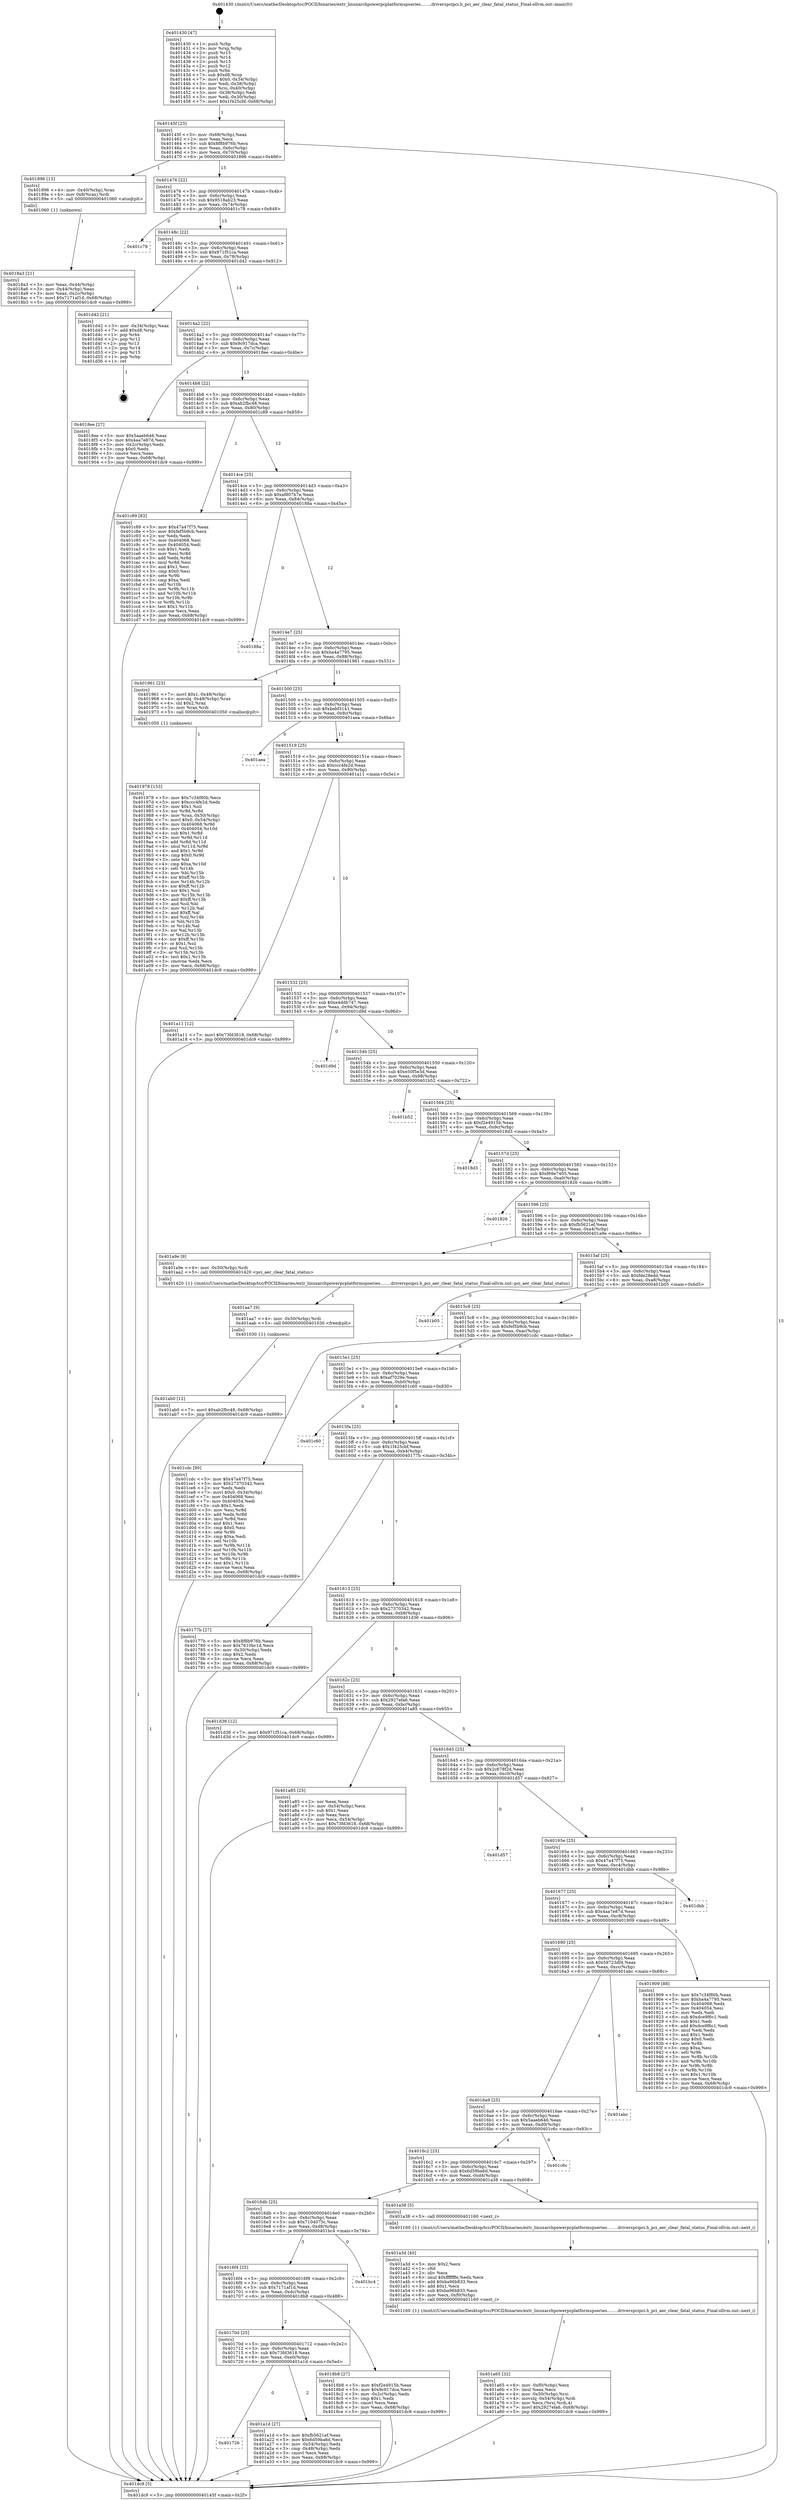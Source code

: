 digraph "0x401430" {
  label = "0x401430 (/mnt/c/Users/mathe/Desktop/tcc/POCII/binaries/extr_linuxarchpowerpcplatformspseries........driverspcipci.h_pci_aer_clear_fatal_status_Final-ollvm.out::main(0))"
  labelloc = "t"
  node[shape=record]

  Entry [label="",width=0.3,height=0.3,shape=circle,fillcolor=black,style=filled]
  "0x40145f" [label="{
     0x40145f [23]\l
     | [instrs]\l
     &nbsp;&nbsp;0x40145f \<+3\>: mov -0x68(%rbp),%eax\l
     &nbsp;&nbsp;0x401462 \<+2\>: mov %eax,%ecx\l
     &nbsp;&nbsp;0x401464 \<+6\>: sub $0x8f8b976b,%ecx\l
     &nbsp;&nbsp;0x40146a \<+3\>: mov %eax,-0x6c(%rbp)\l
     &nbsp;&nbsp;0x40146d \<+3\>: mov %ecx,-0x70(%rbp)\l
     &nbsp;&nbsp;0x401470 \<+6\>: je 0000000000401896 \<main+0x466\>\l
  }"]
  "0x401896" [label="{
     0x401896 [13]\l
     | [instrs]\l
     &nbsp;&nbsp;0x401896 \<+4\>: mov -0x40(%rbp),%rax\l
     &nbsp;&nbsp;0x40189a \<+4\>: mov 0x8(%rax),%rdi\l
     &nbsp;&nbsp;0x40189e \<+5\>: call 0000000000401060 \<atoi@plt\>\l
     | [calls]\l
     &nbsp;&nbsp;0x401060 \{1\} (unknown)\l
  }"]
  "0x401476" [label="{
     0x401476 [22]\l
     | [instrs]\l
     &nbsp;&nbsp;0x401476 \<+5\>: jmp 000000000040147b \<main+0x4b\>\l
     &nbsp;&nbsp;0x40147b \<+3\>: mov -0x6c(%rbp),%eax\l
     &nbsp;&nbsp;0x40147e \<+5\>: sub $0x9518ab23,%eax\l
     &nbsp;&nbsp;0x401483 \<+3\>: mov %eax,-0x74(%rbp)\l
     &nbsp;&nbsp;0x401486 \<+6\>: je 0000000000401c78 \<main+0x848\>\l
  }"]
  Exit [label="",width=0.3,height=0.3,shape=circle,fillcolor=black,style=filled,peripheries=2]
  "0x401c78" [label="{
     0x401c78\l
  }", style=dashed]
  "0x40148c" [label="{
     0x40148c [22]\l
     | [instrs]\l
     &nbsp;&nbsp;0x40148c \<+5\>: jmp 0000000000401491 \<main+0x61\>\l
     &nbsp;&nbsp;0x401491 \<+3\>: mov -0x6c(%rbp),%eax\l
     &nbsp;&nbsp;0x401494 \<+5\>: sub $0x971f51ca,%eax\l
     &nbsp;&nbsp;0x401499 \<+3\>: mov %eax,-0x78(%rbp)\l
     &nbsp;&nbsp;0x40149c \<+6\>: je 0000000000401d42 \<main+0x912\>\l
  }"]
  "0x401ab0" [label="{
     0x401ab0 [12]\l
     | [instrs]\l
     &nbsp;&nbsp;0x401ab0 \<+7\>: movl $0xab2fbc48,-0x68(%rbp)\l
     &nbsp;&nbsp;0x401ab7 \<+5\>: jmp 0000000000401dc9 \<main+0x999\>\l
  }"]
  "0x401d42" [label="{
     0x401d42 [21]\l
     | [instrs]\l
     &nbsp;&nbsp;0x401d42 \<+3\>: mov -0x34(%rbp),%eax\l
     &nbsp;&nbsp;0x401d45 \<+7\>: add $0xd8,%rsp\l
     &nbsp;&nbsp;0x401d4c \<+1\>: pop %rbx\l
     &nbsp;&nbsp;0x401d4d \<+2\>: pop %r12\l
     &nbsp;&nbsp;0x401d4f \<+2\>: pop %r13\l
     &nbsp;&nbsp;0x401d51 \<+2\>: pop %r14\l
     &nbsp;&nbsp;0x401d53 \<+2\>: pop %r15\l
     &nbsp;&nbsp;0x401d55 \<+1\>: pop %rbp\l
     &nbsp;&nbsp;0x401d56 \<+1\>: ret\l
  }"]
  "0x4014a2" [label="{
     0x4014a2 [22]\l
     | [instrs]\l
     &nbsp;&nbsp;0x4014a2 \<+5\>: jmp 00000000004014a7 \<main+0x77\>\l
     &nbsp;&nbsp;0x4014a7 \<+3\>: mov -0x6c(%rbp),%eax\l
     &nbsp;&nbsp;0x4014aa \<+5\>: sub $0x9c917dca,%eax\l
     &nbsp;&nbsp;0x4014af \<+3\>: mov %eax,-0x7c(%rbp)\l
     &nbsp;&nbsp;0x4014b2 \<+6\>: je 00000000004018ee \<main+0x4be\>\l
  }"]
  "0x401aa7" [label="{
     0x401aa7 [9]\l
     | [instrs]\l
     &nbsp;&nbsp;0x401aa7 \<+4\>: mov -0x50(%rbp),%rdi\l
     &nbsp;&nbsp;0x401aab \<+5\>: call 0000000000401030 \<free@plt\>\l
     | [calls]\l
     &nbsp;&nbsp;0x401030 \{1\} (unknown)\l
  }"]
  "0x4018ee" [label="{
     0x4018ee [27]\l
     | [instrs]\l
     &nbsp;&nbsp;0x4018ee \<+5\>: mov $0x5aaeb646,%eax\l
     &nbsp;&nbsp;0x4018f3 \<+5\>: mov $0x4aa7e87d,%ecx\l
     &nbsp;&nbsp;0x4018f8 \<+3\>: mov -0x2c(%rbp),%edx\l
     &nbsp;&nbsp;0x4018fb \<+3\>: cmp $0x0,%edx\l
     &nbsp;&nbsp;0x4018fe \<+3\>: cmove %ecx,%eax\l
     &nbsp;&nbsp;0x401901 \<+3\>: mov %eax,-0x68(%rbp)\l
     &nbsp;&nbsp;0x401904 \<+5\>: jmp 0000000000401dc9 \<main+0x999\>\l
  }"]
  "0x4014b8" [label="{
     0x4014b8 [22]\l
     | [instrs]\l
     &nbsp;&nbsp;0x4014b8 \<+5\>: jmp 00000000004014bd \<main+0x8d\>\l
     &nbsp;&nbsp;0x4014bd \<+3\>: mov -0x6c(%rbp),%eax\l
     &nbsp;&nbsp;0x4014c0 \<+5\>: sub $0xab2fbc48,%eax\l
     &nbsp;&nbsp;0x4014c5 \<+3\>: mov %eax,-0x80(%rbp)\l
     &nbsp;&nbsp;0x4014c8 \<+6\>: je 0000000000401c89 \<main+0x859\>\l
  }"]
  "0x401a65" [label="{
     0x401a65 [32]\l
     | [instrs]\l
     &nbsp;&nbsp;0x401a65 \<+6\>: mov -0xf0(%rbp),%ecx\l
     &nbsp;&nbsp;0x401a6b \<+3\>: imul %eax,%ecx\l
     &nbsp;&nbsp;0x401a6e \<+4\>: mov -0x50(%rbp),%rsi\l
     &nbsp;&nbsp;0x401a72 \<+4\>: movslq -0x54(%rbp),%rdi\l
     &nbsp;&nbsp;0x401a76 \<+3\>: mov %ecx,(%rsi,%rdi,4)\l
     &nbsp;&nbsp;0x401a79 \<+7\>: movl $0x2927efa6,-0x68(%rbp)\l
     &nbsp;&nbsp;0x401a80 \<+5\>: jmp 0000000000401dc9 \<main+0x999\>\l
  }"]
  "0x401c89" [label="{
     0x401c89 [83]\l
     | [instrs]\l
     &nbsp;&nbsp;0x401c89 \<+5\>: mov $0x47a47f75,%eax\l
     &nbsp;&nbsp;0x401c8e \<+5\>: mov $0xfef5b9cb,%ecx\l
     &nbsp;&nbsp;0x401c93 \<+2\>: xor %edx,%edx\l
     &nbsp;&nbsp;0x401c95 \<+7\>: mov 0x404068,%esi\l
     &nbsp;&nbsp;0x401c9c \<+7\>: mov 0x404054,%edi\l
     &nbsp;&nbsp;0x401ca3 \<+3\>: sub $0x1,%edx\l
     &nbsp;&nbsp;0x401ca6 \<+3\>: mov %esi,%r8d\l
     &nbsp;&nbsp;0x401ca9 \<+3\>: add %edx,%r8d\l
     &nbsp;&nbsp;0x401cac \<+4\>: imul %r8d,%esi\l
     &nbsp;&nbsp;0x401cb0 \<+3\>: and $0x1,%esi\l
     &nbsp;&nbsp;0x401cb3 \<+3\>: cmp $0x0,%esi\l
     &nbsp;&nbsp;0x401cb6 \<+4\>: sete %r9b\l
     &nbsp;&nbsp;0x401cba \<+3\>: cmp $0xa,%edi\l
     &nbsp;&nbsp;0x401cbd \<+4\>: setl %r10b\l
     &nbsp;&nbsp;0x401cc1 \<+3\>: mov %r9b,%r11b\l
     &nbsp;&nbsp;0x401cc4 \<+3\>: and %r10b,%r11b\l
     &nbsp;&nbsp;0x401cc7 \<+3\>: xor %r10b,%r9b\l
     &nbsp;&nbsp;0x401cca \<+3\>: or %r9b,%r11b\l
     &nbsp;&nbsp;0x401ccd \<+4\>: test $0x1,%r11b\l
     &nbsp;&nbsp;0x401cd1 \<+3\>: cmovne %ecx,%eax\l
     &nbsp;&nbsp;0x401cd4 \<+3\>: mov %eax,-0x68(%rbp)\l
     &nbsp;&nbsp;0x401cd7 \<+5\>: jmp 0000000000401dc9 \<main+0x999\>\l
  }"]
  "0x4014ce" [label="{
     0x4014ce [25]\l
     | [instrs]\l
     &nbsp;&nbsp;0x4014ce \<+5\>: jmp 00000000004014d3 \<main+0xa3\>\l
     &nbsp;&nbsp;0x4014d3 \<+3\>: mov -0x6c(%rbp),%eax\l
     &nbsp;&nbsp;0x4014d6 \<+5\>: sub $0xaf807b7e,%eax\l
     &nbsp;&nbsp;0x4014db \<+6\>: mov %eax,-0x84(%rbp)\l
     &nbsp;&nbsp;0x4014e1 \<+6\>: je 000000000040188a \<main+0x45a\>\l
  }"]
  "0x401a3d" [label="{
     0x401a3d [40]\l
     | [instrs]\l
     &nbsp;&nbsp;0x401a3d \<+5\>: mov $0x2,%ecx\l
     &nbsp;&nbsp;0x401a42 \<+1\>: cltd\l
     &nbsp;&nbsp;0x401a43 \<+2\>: idiv %ecx\l
     &nbsp;&nbsp;0x401a45 \<+6\>: imul $0xfffffffe,%edx,%ecx\l
     &nbsp;&nbsp;0x401a4b \<+6\>: add $0xba96b833,%ecx\l
     &nbsp;&nbsp;0x401a51 \<+3\>: add $0x1,%ecx\l
     &nbsp;&nbsp;0x401a54 \<+6\>: sub $0xba96b833,%ecx\l
     &nbsp;&nbsp;0x401a5a \<+6\>: mov %ecx,-0xf0(%rbp)\l
     &nbsp;&nbsp;0x401a60 \<+5\>: call 0000000000401160 \<next_i\>\l
     | [calls]\l
     &nbsp;&nbsp;0x401160 \{1\} (/mnt/c/Users/mathe/Desktop/tcc/POCII/binaries/extr_linuxarchpowerpcplatformspseries........driverspcipci.h_pci_aer_clear_fatal_status_Final-ollvm.out::next_i)\l
  }"]
  "0x40188a" [label="{
     0x40188a\l
  }", style=dashed]
  "0x4014e7" [label="{
     0x4014e7 [25]\l
     | [instrs]\l
     &nbsp;&nbsp;0x4014e7 \<+5\>: jmp 00000000004014ec \<main+0xbc\>\l
     &nbsp;&nbsp;0x4014ec \<+3\>: mov -0x6c(%rbp),%eax\l
     &nbsp;&nbsp;0x4014ef \<+5\>: sub $0xba4a7795,%eax\l
     &nbsp;&nbsp;0x4014f4 \<+6\>: mov %eax,-0x88(%rbp)\l
     &nbsp;&nbsp;0x4014fa \<+6\>: je 0000000000401961 \<main+0x531\>\l
  }"]
  "0x401726" [label="{
     0x401726\l
  }", style=dashed]
  "0x401961" [label="{
     0x401961 [23]\l
     | [instrs]\l
     &nbsp;&nbsp;0x401961 \<+7\>: movl $0x1,-0x48(%rbp)\l
     &nbsp;&nbsp;0x401968 \<+4\>: movslq -0x48(%rbp),%rax\l
     &nbsp;&nbsp;0x40196c \<+4\>: shl $0x2,%rax\l
     &nbsp;&nbsp;0x401970 \<+3\>: mov %rax,%rdi\l
     &nbsp;&nbsp;0x401973 \<+5\>: call 0000000000401050 \<malloc@plt\>\l
     | [calls]\l
     &nbsp;&nbsp;0x401050 \{1\} (unknown)\l
  }"]
  "0x401500" [label="{
     0x401500 [25]\l
     | [instrs]\l
     &nbsp;&nbsp;0x401500 \<+5\>: jmp 0000000000401505 \<main+0xd5\>\l
     &nbsp;&nbsp;0x401505 \<+3\>: mov -0x6c(%rbp),%eax\l
     &nbsp;&nbsp;0x401508 \<+5\>: sub $0xbebf3141,%eax\l
     &nbsp;&nbsp;0x40150d \<+6\>: mov %eax,-0x8c(%rbp)\l
     &nbsp;&nbsp;0x401513 \<+6\>: je 0000000000401aea \<main+0x6ba\>\l
  }"]
  "0x401a1d" [label="{
     0x401a1d [27]\l
     | [instrs]\l
     &nbsp;&nbsp;0x401a1d \<+5\>: mov $0xfb5621ef,%eax\l
     &nbsp;&nbsp;0x401a22 \<+5\>: mov $0x6d59ba6d,%ecx\l
     &nbsp;&nbsp;0x401a27 \<+3\>: mov -0x54(%rbp),%edx\l
     &nbsp;&nbsp;0x401a2a \<+3\>: cmp -0x48(%rbp),%edx\l
     &nbsp;&nbsp;0x401a2d \<+3\>: cmovl %ecx,%eax\l
     &nbsp;&nbsp;0x401a30 \<+3\>: mov %eax,-0x68(%rbp)\l
     &nbsp;&nbsp;0x401a33 \<+5\>: jmp 0000000000401dc9 \<main+0x999\>\l
  }"]
  "0x401aea" [label="{
     0x401aea\l
  }", style=dashed]
  "0x401519" [label="{
     0x401519 [25]\l
     | [instrs]\l
     &nbsp;&nbsp;0x401519 \<+5\>: jmp 000000000040151e \<main+0xee\>\l
     &nbsp;&nbsp;0x40151e \<+3\>: mov -0x6c(%rbp),%eax\l
     &nbsp;&nbsp;0x401521 \<+5\>: sub $0xccc4fe2d,%eax\l
     &nbsp;&nbsp;0x401526 \<+6\>: mov %eax,-0x90(%rbp)\l
     &nbsp;&nbsp;0x40152c \<+6\>: je 0000000000401a11 \<main+0x5e1\>\l
  }"]
  "0x401978" [label="{
     0x401978 [153]\l
     | [instrs]\l
     &nbsp;&nbsp;0x401978 \<+5\>: mov $0x7c34f80b,%ecx\l
     &nbsp;&nbsp;0x40197d \<+5\>: mov $0xccc4fe2d,%edx\l
     &nbsp;&nbsp;0x401982 \<+3\>: mov $0x1,%sil\l
     &nbsp;&nbsp;0x401985 \<+3\>: xor %r8d,%r8d\l
     &nbsp;&nbsp;0x401988 \<+4\>: mov %rax,-0x50(%rbp)\l
     &nbsp;&nbsp;0x40198c \<+7\>: movl $0x0,-0x54(%rbp)\l
     &nbsp;&nbsp;0x401993 \<+8\>: mov 0x404068,%r9d\l
     &nbsp;&nbsp;0x40199b \<+8\>: mov 0x404054,%r10d\l
     &nbsp;&nbsp;0x4019a3 \<+4\>: sub $0x1,%r8d\l
     &nbsp;&nbsp;0x4019a7 \<+3\>: mov %r9d,%r11d\l
     &nbsp;&nbsp;0x4019aa \<+3\>: add %r8d,%r11d\l
     &nbsp;&nbsp;0x4019ad \<+4\>: imul %r11d,%r9d\l
     &nbsp;&nbsp;0x4019b1 \<+4\>: and $0x1,%r9d\l
     &nbsp;&nbsp;0x4019b5 \<+4\>: cmp $0x0,%r9d\l
     &nbsp;&nbsp;0x4019b9 \<+3\>: sete %bl\l
     &nbsp;&nbsp;0x4019bc \<+4\>: cmp $0xa,%r10d\l
     &nbsp;&nbsp;0x4019c0 \<+4\>: setl %r14b\l
     &nbsp;&nbsp;0x4019c4 \<+3\>: mov %bl,%r15b\l
     &nbsp;&nbsp;0x4019c7 \<+4\>: xor $0xff,%r15b\l
     &nbsp;&nbsp;0x4019cb \<+3\>: mov %r14b,%r12b\l
     &nbsp;&nbsp;0x4019ce \<+4\>: xor $0xff,%r12b\l
     &nbsp;&nbsp;0x4019d2 \<+4\>: xor $0x1,%sil\l
     &nbsp;&nbsp;0x4019d6 \<+3\>: mov %r15b,%r13b\l
     &nbsp;&nbsp;0x4019d9 \<+4\>: and $0xff,%r13b\l
     &nbsp;&nbsp;0x4019dd \<+3\>: and %sil,%bl\l
     &nbsp;&nbsp;0x4019e0 \<+3\>: mov %r12b,%al\l
     &nbsp;&nbsp;0x4019e3 \<+2\>: and $0xff,%al\l
     &nbsp;&nbsp;0x4019e5 \<+3\>: and %sil,%r14b\l
     &nbsp;&nbsp;0x4019e8 \<+3\>: or %bl,%r13b\l
     &nbsp;&nbsp;0x4019eb \<+3\>: or %r14b,%al\l
     &nbsp;&nbsp;0x4019ee \<+3\>: xor %al,%r13b\l
     &nbsp;&nbsp;0x4019f1 \<+3\>: or %r12b,%r15b\l
     &nbsp;&nbsp;0x4019f4 \<+4\>: xor $0xff,%r15b\l
     &nbsp;&nbsp;0x4019f8 \<+4\>: or $0x1,%sil\l
     &nbsp;&nbsp;0x4019fc \<+3\>: and %sil,%r15b\l
     &nbsp;&nbsp;0x4019ff \<+3\>: or %r15b,%r13b\l
     &nbsp;&nbsp;0x401a02 \<+4\>: test $0x1,%r13b\l
     &nbsp;&nbsp;0x401a06 \<+3\>: cmovne %edx,%ecx\l
     &nbsp;&nbsp;0x401a09 \<+3\>: mov %ecx,-0x68(%rbp)\l
     &nbsp;&nbsp;0x401a0c \<+5\>: jmp 0000000000401dc9 \<main+0x999\>\l
  }"]
  "0x401a11" [label="{
     0x401a11 [12]\l
     | [instrs]\l
     &nbsp;&nbsp;0x401a11 \<+7\>: movl $0x73fd3618,-0x68(%rbp)\l
     &nbsp;&nbsp;0x401a18 \<+5\>: jmp 0000000000401dc9 \<main+0x999\>\l
  }"]
  "0x401532" [label="{
     0x401532 [25]\l
     | [instrs]\l
     &nbsp;&nbsp;0x401532 \<+5\>: jmp 0000000000401537 \<main+0x107\>\l
     &nbsp;&nbsp;0x401537 \<+3\>: mov -0x6c(%rbp),%eax\l
     &nbsp;&nbsp;0x40153a \<+5\>: sub $0xe4ddb747,%eax\l
     &nbsp;&nbsp;0x40153f \<+6\>: mov %eax,-0x94(%rbp)\l
     &nbsp;&nbsp;0x401545 \<+6\>: je 0000000000401d9d \<main+0x96d\>\l
  }"]
  "0x40170d" [label="{
     0x40170d [25]\l
     | [instrs]\l
     &nbsp;&nbsp;0x40170d \<+5\>: jmp 0000000000401712 \<main+0x2e2\>\l
     &nbsp;&nbsp;0x401712 \<+3\>: mov -0x6c(%rbp),%eax\l
     &nbsp;&nbsp;0x401715 \<+5\>: sub $0x73fd3618,%eax\l
     &nbsp;&nbsp;0x40171a \<+6\>: mov %eax,-0xe0(%rbp)\l
     &nbsp;&nbsp;0x401720 \<+6\>: je 0000000000401a1d \<main+0x5ed\>\l
  }"]
  "0x401d9d" [label="{
     0x401d9d\l
  }", style=dashed]
  "0x40154b" [label="{
     0x40154b [25]\l
     | [instrs]\l
     &nbsp;&nbsp;0x40154b \<+5\>: jmp 0000000000401550 \<main+0x120\>\l
     &nbsp;&nbsp;0x401550 \<+3\>: mov -0x6c(%rbp),%eax\l
     &nbsp;&nbsp;0x401553 \<+5\>: sub $0xe50f5e3d,%eax\l
     &nbsp;&nbsp;0x401558 \<+6\>: mov %eax,-0x98(%rbp)\l
     &nbsp;&nbsp;0x40155e \<+6\>: je 0000000000401b52 \<main+0x722\>\l
  }"]
  "0x4018b8" [label="{
     0x4018b8 [27]\l
     | [instrs]\l
     &nbsp;&nbsp;0x4018b8 \<+5\>: mov $0xf2e4915b,%eax\l
     &nbsp;&nbsp;0x4018bd \<+5\>: mov $0x9c917dca,%ecx\l
     &nbsp;&nbsp;0x4018c2 \<+3\>: mov -0x2c(%rbp),%edx\l
     &nbsp;&nbsp;0x4018c5 \<+3\>: cmp $0x1,%edx\l
     &nbsp;&nbsp;0x4018c8 \<+3\>: cmovl %ecx,%eax\l
     &nbsp;&nbsp;0x4018cb \<+3\>: mov %eax,-0x68(%rbp)\l
     &nbsp;&nbsp;0x4018ce \<+5\>: jmp 0000000000401dc9 \<main+0x999\>\l
  }"]
  "0x401b52" [label="{
     0x401b52\l
  }", style=dashed]
  "0x401564" [label="{
     0x401564 [25]\l
     | [instrs]\l
     &nbsp;&nbsp;0x401564 \<+5\>: jmp 0000000000401569 \<main+0x139\>\l
     &nbsp;&nbsp;0x401569 \<+3\>: mov -0x6c(%rbp),%eax\l
     &nbsp;&nbsp;0x40156c \<+5\>: sub $0xf2e4915b,%eax\l
     &nbsp;&nbsp;0x401571 \<+6\>: mov %eax,-0x9c(%rbp)\l
     &nbsp;&nbsp;0x401577 \<+6\>: je 00000000004018d3 \<main+0x4a3\>\l
  }"]
  "0x4016f4" [label="{
     0x4016f4 [25]\l
     | [instrs]\l
     &nbsp;&nbsp;0x4016f4 \<+5\>: jmp 00000000004016f9 \<main+0x2c9\>\l
     &nbsp;&nbsp;0x4016f9 \<+3\>: mov -0x6c(%rbp),%eax\l
     &nbsp;&nbsp;0x4016fc \<+5\>: sub $0x7171af1d,%eax\l
     &nbsp;&nbsp;0x401701 \<+6\>: mov %eax,-0xdc(%rbp)\l
     &nbsp;&nbsp;0x401707 \<+6\>: je 00000000004018b8 \<main+0x488\>\l
  }"]
  "0x4018d3" [label="{
     0x4018d3\l
  }", style=dashed]
  "0x40157d" [label="{
     0x40157d [25]\l
     | [instrs]\l
     &nbsp;&nbsp;0x40157d \<+5\>: jmp 0000000000401582 \<main+0x152\>\l
     &nbsp;&nbsp;0x401582 \<+3\>: mov -0x6c(%rbp),%eax\l
     &nbsp;&nbsp;0x401585 \<+5\>: sub $0xf69e7405,%eax\l
     &nbsp;&nbsp;0x40158a \<+6\>: mov %eax,-0xa0(%rbp)\l
     &nbsp;&nbsp;0x401590 \<+6\>: je 0000000000401826 \<main+0x3f6\>\l
  }"]
  "0x401bc4" [label="{
     0x401bc4\l
  }", style=dashed]
  "0x401826" [label="{
     0x401826\l
  }", style=dashed]
  "0x401596" [label="{
     0x401596 [25]\l
     | [instrs]\l
     &nbsp;&nbsp;0x401596 \<+5\>: jmp 000000000040159b \<main+0x16b\>\l
     &nbsp;&nbsp;0x40159b \<+3\>: mov -0x6c(%rbp),%eax\l
     &nbsp;&nbsp;0x40159e \<+5\>: sub $0xfb5621ef,%eax\l
     &nbsp;&nbsp;0x4015a3 \<+6\>: mov %eax,-0xa4(%rbp)\l
     &nbsp;&nbsp;0x4015a9 \<+6\>: je 0000000000401a9e \<main+0x66e\>\l
  }"]
  "0x4016db" [label="{
     0x4016db [25]\l
     | [instrs]\l
     &nbsp;&nbsp;0x4016db \<+5\>: jmp 00000000004016e0 \<main+0x2b0\>\l
     &nbsp;&nbsp;0x4016e0 \<+3\>: mov -0x6c(%rbp),%eax\l
     &nbsp;&nbsp;0x4016e3 \<+5\>: sub $0x7104075c,%eax\l
     &nbsp;&nbsp;0x4016e8 \<+6\>: mov %eax,-0xd8(%rbp)\l
     &nbsp;&nbsp;0x4016ee \<+6\>: je 0000000000401bc4 \<main+0x794\>\l
  }"]
  "0x401a9e" [label="{
     0x401a9e [9]\l
     | [instrs]\l
     &nbsp;&nbsp;0x401a9e \<+4\>: mov -0x50(%rbp),%rdi\l
     &nbsp;&nbsp;0x401aa2 \<+5\>: call 0000000000401420 \<pci_aer_clear_fatal_status\>\l
     | [calls]\l
     &nbsp;&nbsp;0x401420 \{1\} (/mnt/c/Users/mathe/Desktop/tcc/POCII/binaries/extr_linuxarchpowerpcplatformspseries........driverspcipci.h_pci_aer_clear_fatal_status_Final-ollvm.out::pci_aer_clear_fatal_status)\l
  }"]
  "0x4015af" [label="{
     0x4015af [25]\l
     | [instrs]\l
     &nbsp;&nbsp;0x4015af \<+5\>: jmp 00000000004015b4 \<main+0x184\>\l
     &nbsp;&nbsp;0x4015b4 \<+3\>: mov -0x6c(%rbp),%eax\l
     &nbsp;&nbsp;0x4015b7 \<+5\>: sub $0xfde28edd,%eax\l
     &nbsp;&nbsp;0x4015bc \<+6\>: mov %eax,-0xa8(%rbp)\l
     &nbsp;&nbsp;0x4015c2 \<+6\>: je 0000000000401b05 \<main+0x6d5\>\l
  }"]
  "0x401a38" [label="{
     0x401a38 [5]\l
     | [instrs]\l
     &nbsp;&nbsp;0x401a38 \<+5\>: call 0000000000401160 \<next_i\>\l
     | [calls]\l
     &nbsp;&nbsp;0x401160 \{1\} (/mnt/c/Users/mathe/Desktop/tcc/POCII/binaries/extr_linuxarchpowerpcplatformspseries........driverspcipci.h_pci_aer_clear_fatal_status_Final-ollvm.out::next_i)\l
  }"]
  "0x401b05" [label="{
     0x401b05\l
  }", style=dashed]
  "0x4015c8" [label="{
     0x4015c8 [25]\l
     | [instrs]\l
     &nbsp;&nbsp;0x4015c8 \<+5\>: jmp 00000000004015cd \<main+0x19d\>\l
     &nbsp;&nbsp;0x4015cd \<+3\>: mov -0x6c(%rbp),%eax\l
     &nbsp;&nbsp;0x4015d0 \<+5\>: sub $0xfef5b9cb,%eax\l
     &nbsp;&nbsp;0x4015d5 \<+6\>: mov %eax,-0xac(%rbp)\l
     &nbsp;&nbsp;0x4015db \<+6\>: je 0000000000401cdc \<main+0x8ac\>\l
  }"]
  "0x4016c2" [label="{
     0x4016c2 [25]\l
     | [instrs]\l
     &nbsp;&nbsp;0x4016c2 \<+5\>: jmp 00000000004016c7 \<main+0x297\>\l
     &nbsp;&nbsp;0x4016c7 \<+3\>: mov -0x6c(%rbp),%eax\l
     &nbsp;&nbsp;0x4016ca \<+5\>: sub $0x6d59ba6d,%eax\l
     &nbsp;&nbsp;0x4016cf \<+6\>: mov %eax,-0xd4(%rbp)\l
     &nbsp;&nbsp;0x4016d5 \<+6\>: je 0000000000401a38 \<main+0x608\>\l
  }"]
  "0x401cdc" [label="{
     0x401cdc [90]\l
     | [instrs]\l
     &nbsp;&nbsp;0x401cdc \<+5\>: mov $0x47a47f75,%eax\l
     &nbsp;&nbsp;0x401ce1 \<+5\>: mov $0x27370342,%ecx\l
     &nbsp;&nbsp;0x401ce6 \<+2\>: xor %edx,%edx\l
     &nbsp;&nbsp;0x401ce8 \<+7\>: movl $0x0,-0x34(%rbp)\l
     &nbsp;&nbsp;0x401cef \<+7\>: mov 0x404068,%esi\l
     &nbsp;&nbsp;0x401cf6 \<+7\>: mov 0x404054,%edi\l
     &nbsp;&nbsp;0x401cfd \<+3\>: sub $0x1,%edx\l
     &nbsp;&nbsp;0x401d00 \<+3\>: mov %esi,%r8d\l
     &nbsp;&nbsp;0x401d03 \<+3\>: add %edx,%r8d\l
     &nbsp;&nbsp;0x401d06 \<+4\>: imul %r8d,%esi\l
     &nbsp;&nbsp;0x401d0a \<+3\>: and $0x1,%esi\l
     &nbsp;&nbsp;0x401d0d \<+3\>: cmp $0x0,%esi\l
     &nbsp;&nbsp;0x401d10 \<+4\>: sete %r9b\l
     &nbsp;&nbsp;0x401d14 \<+3\>: cmp $0xa,%edi\l
     &nbsp;&nbsp;0x401d17 \<+4\>: setl %r10b\l
     &nbsp;&nbsp;0x401d1b \<+3\>: mov %r9b,%r11b\l
     &nbsp;&nbsp;0x401d1e \<+3\>: and %r10b,%r11b\l
     &nbsp;&nbsp;0x401d21 \<+3\>: xor %r10b,%r9b\l
     &nbsp;&nbsp;0x401d24 \<+3\>: or %r9b,%r11b\l
     &nbsp;&nbsp;0x401d27 \<+4\>: test $0x1,%r11b\l
     &nbsp;&nbsp;0x401d2b \<+3\>: cmovne %ecx,%eax\l
     &nbsp;&nbsp;0x401d2e \<+3\>: mov %eax,-0x68(%rbp)\l
     &nbsp;&nbsp;0x401d31 \<+5\>: jmp 0000000000401dc9 \<main+0x999\>\l
  }"]
  "0x4015e1" [label="{
     0x4015e1 [25]\l
     | [instrs]\l
     &nbsp;&nbsp;0x4015e1 \<+5\>: jmp 00000000004015e6 \<main+0x1b6\>\l
     &nbsp;&nbsp;0x4015e6 \<+3\>: mov -0x6c(%rbp),%eax\l
     &nbsp;&nbsp;0x4015e9 \<+5\>: sub $0xaf7029e,%eax\l
     &nbsp;&nbsp;0x4015ee \<+6\>: mov %eax,-0xb0(%rbp)\l
     &nbsp;&nbsp;0x4015f4 \<+6\>: je 0000000000401c60 \<main+0x830\>\l
  }"]
  "0x401c6c" [label="{
     0x401c6c\l
  }", style=dashed]
  "0x401c60" [label="{
     0x401c60\l
  }", style=dashed]
  "0x4015fa" [label="{
     0x4015fa [25]\l
     | [instrs]\l
     &nbsp;&nbsp;0x4015fa \<+5\>: jmp 00000000004015ff \<main+0x1cf\>\l
     &nbsp;&nbsp;0x4015ff \<+3\>: mov -0x6c(%rbp),%eax\l
     &nbsp;&nbsp;0x401602 \<+5\>: sub $0x1f425cbf,%eax\l
     &nbsp;&nbsp;0x401607 \<+6\>: mov %eax,-0xb4(%rbp)\l
     &nbsp;&nbsp;0x40160d \<+6\>: je 000000000040177b \<main+0x34b\>\l
  }"]
  "0x4016a9" [label="{
     0x4016a9 [25]\l
     | [instrs]\l
     &nbsp;&nbsp;0x4016a9 \<+5\>: jmp 00000000004016ae \<main+0x27e\>\l
     &nbsp;&nbsp;0x4016ae \<+3\>: mov -0x6c(%rbp),%eax\l
     &nbsp;&nbsp;0x4016b1 \<+5\>: sub $0x5aaeb646,%eax\l
     &nbsp;&nbsp;0x4016b6 \<+6\>: mov %eax,-0xd0(%rbp)\l
     &nbsp;&nbsp;0x4016bc \<+6\>: je 0000000000401c6c \<main+0x83c\>\l
  }"]
  "0x40177b" [label="{
     0x40177b [27]\l
     | [instrs]\l
     &nbsp;&nbsp;0x40177b \<+5\>: mov $0x8f8b976b,%eax\l
     &nbsp;&nbsp;0x401780 \<+5\>: mov $0x7610bc1d,%ecx\l
     &nbsp;&nbsp;0x401785 \<+3\>: mov -0x30(%rbp),%edx\l
     &nbsp;&nbsp;0x401788 \<+3\>: cmp $0x2,%edx\l
     &nbsp;&nbsp;0x40178b \<+3\>: cmovne %ecx,%eax\l
     &nbsp;&nbsp;0x40178e \<+3\>: mov %eax,-0x68(%rbp)\l
     &nbsp;&nbsp;0x401791 \<+5\>: jmp 0000000000401dc9 \<main+0x999\>\l
  }"]
  "0x401613" [label="{
     0x401613 [25]\l
     | [instrs]\l
     &nbsp;&nbsp;0x401613 \<+5\>: jmp 0000000000401618 \<main+0x1e8\>\l
     &nbsp;&nbsp;0x401618 \<+3\>: mov -0x6c(%rbp),%eax\l
     &nbsp;&nbsp;0x40161b \<+5\>: sub $0x27370342,%eax\l
     &nbsp;&nbsp;0x401620 \<+6\>: mov %eax,-0xb8(%rbp)\l
     &nbsp;&nbsp;0x401626 \<+6\>: je 0000000000401d36 \<main+0x906\>\l
  }"]
  "0x401dc9" [label="{
     0x401dc9 [5]\l
     | [instrs]\l
     &nbsp;&nbsp;0x401dc9 \<+5\>: jmp 000000000040145f \<main+0x2f\>\l
  }"]
  "0x401430" [label="{
     0x401430 [47]\l
     | [instrs]\l
     &nbsp;&nbsp;0x401430 \<+1\>: push %rbp\l
     &nbsp;&nbsp;0x401431 \<+3\>: mov %rsp,%rbp\l
     &nbsp;&nbsp;0x401434 \<+2\>: push %r15\l
     &nbsp;&nbsp;0x401436 \<+2\>: push %r14\l
     &nbsp;&nbsp;0x401438 \<+2\>: push %r13\l
     &nbsp;&nbsp;0x40143a \<+2\>: push %r12\l
     &nbsp;&nbsp;0x40143c \<+1\>: push %rbx\l
     &nbsp;&nbsp;0x40143d \<+7\>: sub $0xd8,%rsp\l
     &nbsp;&nbsp;0x401444 \<+7\>: movl $0x0,-0x34(%rbp)\l
     &nbsp;&nbsp;0x40144b \<+3\>: mov %edi,-0x38(%rbp)\l
     &nbsp;&nbsp;0x40144e \<+4\>: mov %rsi,-0x40(%rbp)\l
     &nbsp;&nbsp;0x401452 \<+3\>: mov -0x38(%rbp),%edi\l
     &nbsp;&nbsp;0x401455 \<+3\>: mov %edi,-0x30(%rbp)\l
     &nbsp;&nbsp;0x401458 \<+7\>: movl $0x1f425cbf,-0x68(%rbp)\l
  }"]
  "0x4018a3" [label="{
     0x4018a3 [21]\l
     | [instrs]\l
     &nbsp;&nbsp;0x4018a3 \<+3\>: mov %eax,-0x44(%rbp)\l
     &nbsp;&nbsp;0x4018a6 \<+3\>: mov -0x44(%rbp),%eax\l
     &nbsp;&nbsp;0x4018a9 \<+3\>: mov %eax,-0x2c(%rbp)\l
     &nbsp;&nbsp;0x4018ac \<+7\>: movl $0x7171af1d,-0x68(%rbp)\l
     &nbsp;&nbsp;0x4018b3 \<+5\>: jmp 0000000000401dc9 \<main+0x999\>\l
  }"]
  "0x401abc" [label="{
     0x401abc\l
  }", style=dashed]
  "0x401d36" [label="{
     0x401d36 [12]\l
     | [instrs]\l
     &nbsp;&nbsp;0x401d36 \<+7\>: movl $0x971f51ca,-0x68(%rbp)\l
     &nbsp;&nbsp;0x401d3d \<+5\>: jmp 0000000000401dc9 \<main+0x999\>\l
  }"]
  "0x40162c" [label="{
     0x40162c [25]\l
     | [instrs]\l
     &nbsp;&nbsp;0x40162c \<+5\>: jmp 0000000000401631 \<main+0x201\>\l
     &nbsp;&nbsp;0x401631 \<+3\>: mov -0x6c(%rbp),%eax\l
     &nbsp;&nbsp;0x401634 \<+5\>: sub $0x2927efa6,%eax\l
     &nbsp;&nbsp;0x401639 \<+6\>: mov %eax,-0xbc(%rbp)\l
     &nbsp;&nbsp;0x40163f \<+6\>: je 0000000000401a85 \<main+0x655\>\l
  }"]
  "0x401690" [label="{
     0x401690 [25]\l
     | [instrs]\l
     &nbsp;&nbsp;0x401690 \<+5\>: jmp 0000000000401695 \<main+0x265\>\l
     &nbsp;&nbsp;0x401695 \<+3\>: mov -0x6c(%rbp),%eax\l
     &nbsp;&nbsp;0x401698 \<+5\>: sub $0x59723df4,%eax\l
     &nbsp;&nbsp;0x40169d \<+6\>: mov %eax,-0xcc(%rbp)\l
     &nbsp;&nbsp;0x4016a3 \<+6\>: je 0000000000401abc \<main+0x68c\>\l
  }"]
  "0x401a85" [label="{
     0x401a85 [25]\l
     | [instrs]\l
     &nbsp;&nbsp;0x401a85 \<+2\>: xor %eax,%eax\l
     &nbsp;&nbsp;0x401a87 \<+3\>: mov -0x54(%rbp),%ecx\l
     &nbsp;&nbsp;0x401a8a \<+3\>: sub $0x1,%eax\l
     &nbsp;&nbsp;0x401a8d \<+2\>: sub %eax,%ecx\l
     &nbsp;&nbsp;0x401a8f \<+3\>: mov %ecx,-0x54(%rbp)\l
     &nbsp;&nbsp;0x401a92 \<+7\>: movl $0x73fd3618,-0x68(%rbp)\l
     &nbsp;&nbsp;0x401a99 \<+5\>: jmp 0000000000401dc9 \<main+0x999\>\l
  }"]
  "0x401645" [label="{
     0x401645 [25]\l
     | [instrs]\l
     &nbsp;&nbsp;0x401645 \<+5\>: jmp 000000000040164a \<main+0x21a\>\l
     &nbsp;&nbsp;0x40164a \<+3\>: mov -0x6c(%rbp),%eax\l
     &nbsp;&nbsp;0x40164d \<+5\>: sub $0x2c678f2d,%eax\l
     &nbsp;&nbsp;0x401652 \<+6\>: mov %eax,-0xc0(%rbp)\l
     &nbsp;&nbsp;0x401658 \<+6\>: je 0000000000401d57 \<main+0x927\>\l
  }"]
  "0x401909" [label="{
     0x401909 [88]\l
     | [instrs]\l
     &nbsp;&nbsp;0x401909 \<+5\>: mov $0x7c34f80b,%eax\l
     &nbsp;&nbsp;0x40190e \<+5\>: mov $0xba4a7795,%ecx\l
     &nbsp;&nbsp;0x401913 \<+7\>: mov 0x404068,%edx\l
     &nbsp;&nbsp;0x40191a \<+7\>: mov 0x404054,%esi\l
     &nbsp;&nbsp;0x401921 \<+2\>: mov %edx,%edi\l
     &nbsp;&nbsp;0x401923 \<+6\>: sub $0xdce9f6c1,%edi\l
     &nbsp;&nbsp;0x401929 \<+3\>: sub $0x1,%edi\l
     &nbsp;&nbsp;0x40192c \<+6\>: add $0xdce9f6c1,%edi\l
     &nbsp;&nbsp;0x401932 \<+3\>: imul %edi,%edx\l
     &nbsp;&nbsp;0x401935 \<+3\>: and $0x1,%edx\l
     &nbsp;&nbsp;0x401938 \<+3\>: cmp $0x0,%edx\l
     &nbsp;&nbsp;0x40193b \<+4\>: sete %r8b\l
     &nbsp;&nbsp;0x40193f \<+3\>: cmp $0xa,%esi\l
     &nbsp;&nbsp;0x401942 \<+4\>: setl %r9b\l
     &nbsp;&nbsp;0x401946 \<+3\>: mov %r8b,%r10b\l
     &nbsp;&nbsp;0x401949 \<+3\>: and %r9b,%r10b\l
     &nbsp;&nbsp;0x40194c \<+3\>: xor %r9b,%r8b\l
     &nbsp;&nbsp;0x40194f \<+3\>: or %r8b,%r10b\l
     &nbsp;&nbsp;0x401952 \<+4\>: test $0x1,%r10b\l
     &nbsp;&nbsp;0x401956 \<+3\>: cmovne %ecx,%eax\l
     &nbsp;&nbsp;0x401959 \<+3\>: mov %eax,-0x68(%rbp)\l
     &nbsp;&nbsp;0x40195c \<+5\>: jmp 0000000000401dc9 \<main+0x999\>\l
  }"]
  "0x401d57" [label="{
     0x401d57\l
  }", style=dashed]
  "0x40165e" [label="{
     0x40165e [25]\l
     | [instrs]\l
     &nbsp;&nbsp;0x40165e \<+5\>: jmp 0000000000401663 \<main+0x233\>\l
     &nbsp;&nbsp;0x401663 \<+3\>: mov -0x6c(%rbp),%eax\l
     &nbsp;&nbsp;0x401666 \<+5\>: sub $0x47a47f75,%eax\l
     &nbsp;&nbsp;0x40166b \<+6\>: mov %eax,-0xc4(%rbp)\l
     &nbsp;&nbsp;0x401671 \<+6\>: je 0000000000401dbb \<main+0x98b\>\l
  }"]
  "0x401677" [label="{
     0x401677 [25]\l
     | [instrs]\l
     &nbsp;&nbsp;0x401677 \<+5\>: jmp 000000000040167c \<main+0x24c\>\l
     &nbsp;&nbsp;0x40167c \<+3\>: mov -0x6c(%rbp),%eax\l
     &nbsp;&nbsp;0x40167f \<+5\>: sub $0x4aa7e87d,%eax\l
     &nbsp;&nbsp;0x401684 \<+6\>: mov %eax,-0xc8(%rbp)\l
     &nbsp;&nbsp;0x40168a \<+6\>: je 0000000000401909 \<main+0x4d9\>\l
  }"]
  "0x401dbb" [label="{
     0x401dbb\l
  }", style=dashed]
  Entry -> "0x401430" [label=" 1"]
  "0x40145f" -> "0x401896" [label=" 1"]
  "0x40145f" -> "0x401476" [label=" 15"]
  "0x401d42" -> Exit [label=" 1"]
  "0x401476" -> "0x401c78" [label=" 0"]
  "0x401476" -> "0x40148c" [label=" 15"]
  "0x401d36" -> "0x401dc9" [label=" 1"]
  "0x40148c" -> "0x401d42" [label=" 1"]
  "0x40148c" -> "0x4014a2" [label=" 14"]
  "0x401cdc" -> "0x401dc9" [label=" 1"]
  "0x4014a2" -> "0x4018ee" [label=" 1"]
  "0x4014a2" -> "0x4014b8" [label=" 13"]
  "0x401c89" -> "0x401dc9" [label=" 1"]
  "0x4014b8" -> "0x401c89" [label=" 1"]
  "0x4014b8" -> "0x4014ce" [label=" 12"]
  "0x401ab0" -> "0x401dc9" [label=" 1"]
  "0x4014ce" -> "0x40188a" [label=" 0"]
  "0x4014ce" -> "0x4014e7" [label=" 12"]
  "0x401aa7" -> "0x401ab0" [label=" 1"]
  "0x4014e7" -> "0x401961" [label=" 1"]
  "0x4014e7" -> "0x401500" [label=" 11"]
  "0x401a9e" -> "0x401aa7" [label=" 1"]
  "0x401500" -> "0x401aea" [label=" 0"]
  "0x401500" -> "0x401519" [label=" 11"]
  "0x401a85" -> "0x401dc9" [label=" 1"]
  "0x401519" -> "0x401a11" [label=" 1"]
  "0x401519" -> "0x401532" [label=" 10"]
  "0x401a3d" -> "0x401a65" [label=" 1"]
  "0x401532" -> "0x401d9d" [label=" 0"]
  "0x401532" -> "0x40154b" [label=" 10"]
  "0x401a38" -> "0x401a3d" [label=" 1"]
  "0x40154b" -> "0x401b52" [label=" 0"]
  "0x40154b" -> "0x401564" [label=" 10"]
  "0x401a1d" -> "0x401dc9" [label=" 2"]
  "0x401564" -> "0x4018d3" [label=" 0"]
  "0x401564" -> "0x40157d" [label=" 10"]
  "0x40170d" -> "0x401a1d" [label=" 2"]
  "0x40157d" -> "0x401826" [label=" 0"]
  "0x40157d" -> "0x401596" [label=" 10"]
  "0x401a65" -> "0x401dc9" [label=" 1"]
  "0x401596" -> "0x401a9e" [label=" 1"]
  "0x401596" -> "0x4015af" [label=" 9"]
  "0x401978" -> "0x401dc9" [label=" 1"]
  "0x4015af" -> "0x401b05" [label=" 0"]
  "0x4015af" -> "0x4015c8" [label=" 9"]
  "0x401961" -> "0x401978" [label=" 1"]
  "0x4015c8" -> "0x401cdc" [label=" 1"]
  "0x4015c8" -> "0x4015e1" [label=" 8"]
  "0x4018ee" -> "0x401dc9" [label=" 1"]
  "0x4015e1" -> "0x401c60" [label=" 0"]
  "0x4015e1" -> "0x4015fa" [label=" 8"]
  "0x4018b8" -> "0x401dc9" [label=" 1"]
  "0x4015fa" -> "0x40177b" [label=" 1"]
  "0x4015fa" -> "0x401613" [label=" 7"]
  "0x40177b" -> "0x401dc9" [label=" 1"]
  "0x401430" -> "0x40145f" [label=" 1"]
  "0x401dc9" -> "0x40145f" [label=" 15"]
  "0x401896" -> "0x4018a3" [label=" 1"]
  "0x4018a3" -> "0x401dc9" [label=" 1"]
  "0x4016f4" -> "0x4018b8" [label=" 1"]
  "0x401613" -> "0x401d36" [label=" 1"]
  "0x401613" -> "0x40162c" [label=" 6"]
  "0x40170d" -> "0x401726" [label=" 0"]
  "0x40162c" -> "0x401a85" [label=" 1"]
  "0x40162c" -> "0x401645" [label=" 5"]
  "0x4016db" -> "0x401bc4" [label=" 0"]
  "0x401645" -> "0x401d57" [label=" 0"]
  "0x401645" -> "0x40165e" [label=" 5"]
  "0x401a11" -> "0x401dc9" [label=" 1"]
  "0x40165e" -> "0x401dbb" [label=" 0"]
  "0x40165e" -> "0x401677" [label=" 5"]
  "0x4016c2" -> "0x4016db" [label=" 3"]
  "0x401677" -> "0x401909" [label=" 1"]
  "0x401677" -> "0x401690" [label=" 4"]
  "0x4016db" -> "0x4016f4" [label=" 3"]
  "0x401690" -> "0x401abc" [label=" 0"]
  "0x401690" -> "0x4016a9" [label=" 4"]
  "0x4016f4" -> "0x40170d" [label=" 2"]
  "0x4016a9" -> "0x401c6c" [label=" 0"]
  "0x4016a9" -> "0x4016c2" [label=" 4"]
  "0x401909" -> "0x401dc9" [label=" 1"]
  "0x4016c2" -> "0x401a38" [label=" 1"]
}

